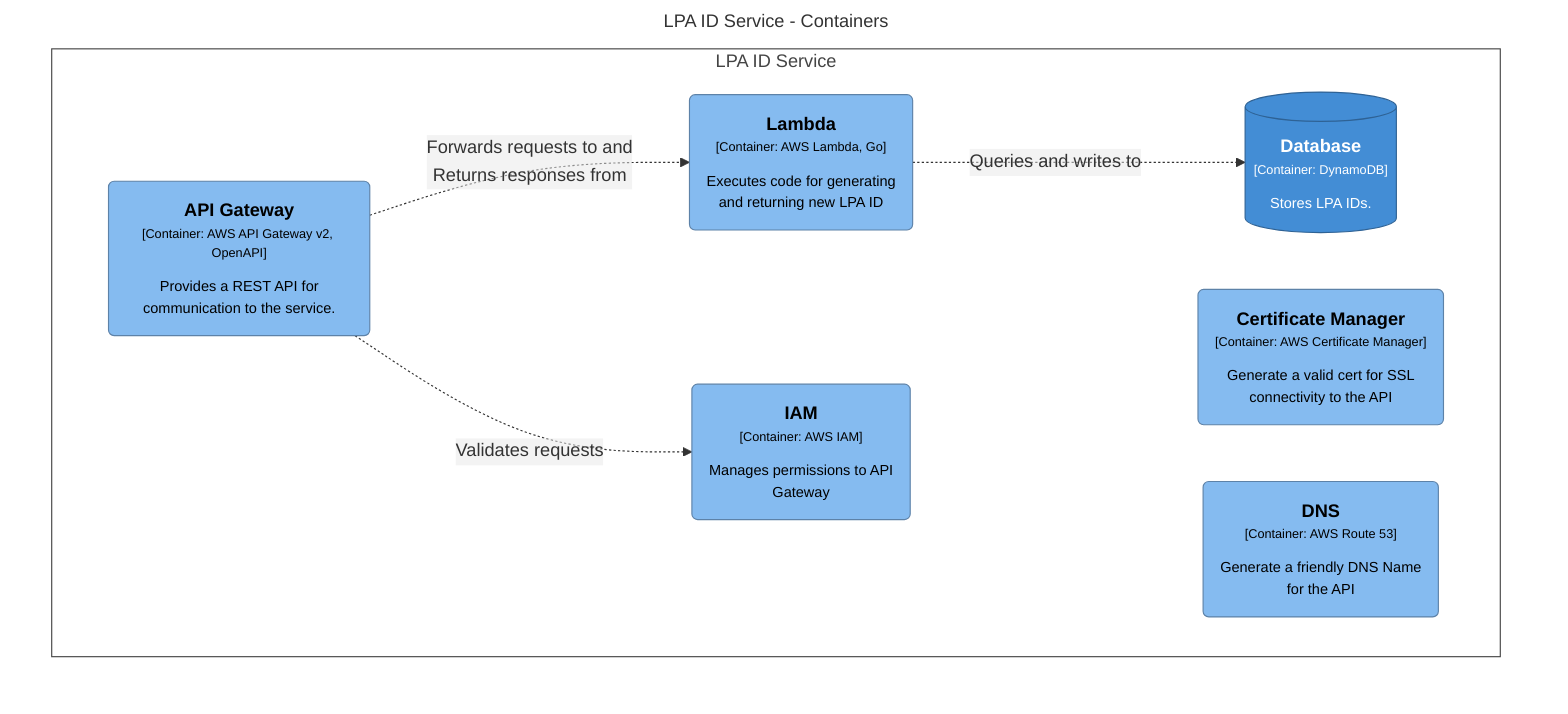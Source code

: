 graph TB
  linkStyle default fill:#ffffff

  subgraph diagram [LPA ID Service - Containers]
    style diagram fill:#ffffff,stroke:#ffffff

    subgraph 1 [LPA ID Service]
      style 1 fill:#ffffff,stroke:#444444,color:#444444

      2[("<div style='font-weight: bold'>Database</div><div style='font-size: 70%; margin-top: 0px'>[Container: DynamoDB]</div><div style='font-size: 80%; margin-top:10px'>Stores LPA IDs.</div>")]
      style 2 fill:#438dd5,stroke:#2e6295,color:#ffffff
      3("<div style='font-weight: bold'>Lambda</div><div style='font-size: 70%; margin-top: 0px'>[Container: AWS Lambda, Go]</div><div style='font-size: 80%; margin-top:10px'>Executes code for generating<br />and returning new LPA ID</div>")
      style 3 fill:#85bbf0,stroke:#5d82a8,color:#000000
      5("<div style='font-weight: bold'>IAM</div><div style='font-size: 70%; margin-top: 0px'>[Container: AWS IAM]</div><div style='font-size: 80%; margin-top:10px'>Manages permissions to API<br />Gateway</div>")
      style 5 fill:#85bbf0,stroke:#5d82a8,color:#000000
      6("<div style='font-weight: bold'>Certificate Manager</div><div style='font-size: 70%; margin-top: 0px'>[Container: AWS Certificate Manager]</div><div style='font-size: 80%; margin-top:10px'>Generate a valid cert for SSL<br />connectivity to the API</div>")
      style 6 fill:#85bbf0,stroke:#5d82a8,color:#000000
      7("<div style='font-weight: bold'>DNS</div><div style='font-size: 70%; margin-top: 0px'>[Container: AWS Route 53]</div><div style='font-size: 80%; margin-top:10px'>Generate a friendly DNS Name<br />for the API</div>")
      style 7 fill:#85bbf0,stroke:#5d82a8,color:#000000
      8("<div style='font-weight: bold'>API Gateway</div><div style='font-size: 70%; margin-top: 0px'>[Container: AWS API Gateway v2, OpenAPI]</div><div style='font-size: 80%; margin-top:10px'>Provides a REST API for<br />communication to the service.</div>")
      style 8 fill:#85bbf0,stroke:#5d82a8,color:#000000
    end

    8-. "<div>Validates requests</div><div style='font-size: 70%'></div>" .->5
    3-. "<div>Queries and writes to</div><div style='font-size: 70%'></div>" .->2
    8-. "<div>Forwards requests to and<br />Returns responses from</div><div style='font-size: 70%'></div>" .->3
  end